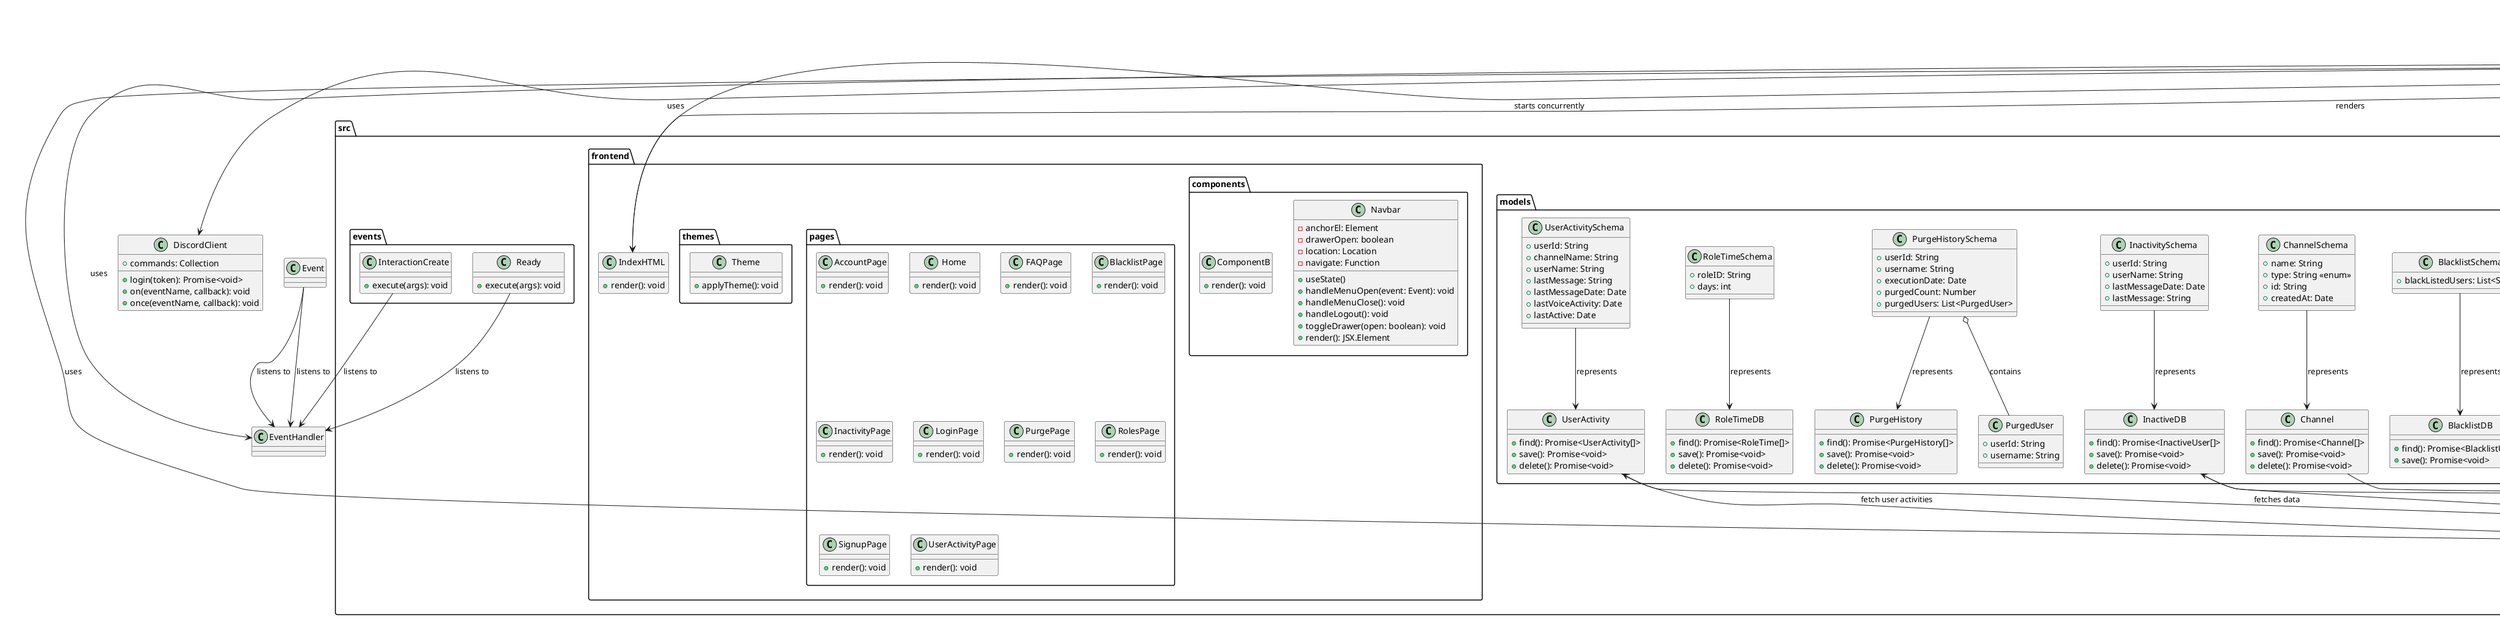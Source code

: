 @startuml

package "src" {
    package "functions" {
        class ChannelManager {
            + storeChannels(client): void
            + refreshLatestMessages(client): void
            + trackAndLogTextChannelActivity(channel): void
            + trackVoiceChannelActivity(client): void
            + logVoiceActivity(userId, userName, channelName, action): void
            + getUserActivities(): void
        }

        class Inactivity {
            + addOrUpdateInactivityDB(userId, userName, lastActive, lastMessage): void
            + removeFromInactivityDB(userId): void
            + checkAndUpdateInactiveUsers(): void
            + logActiveUsersMap(): void
            + trackUserActivity(client): void
            + getInactiveUsers(): void
        }

        class BlacklistAdd {
            + insertBlacklistDB(userid): void
        }

        class BlacklistRemove {
            + removeBlacklistDB(userid, userTag): void
        }

        class BlacklistShow {
            + showBlacklistDB(client): void
        }
    }

    package "utility" {
        class Utils {
            + getChalk(): ChalkInstance
        }
    }

    package "commands" {
        class Blacklist {
            + data: CommandData
            + execute(args): void
        }

        class Help {
            + data: CommandData
            + execute(args): void
        }

        class Ping {
            + data: CommandData
            + execute(args): void
        }

        class Power {
            + data: CommandData
            + execute(args): void
        }

        class Purge {
            + data: CommandData
            + execute(args): void
        }

        class RoleTimes {
            + data: CommandData
            + execute(args): void
        }

        class SetPurge {
            + data: CommandData
            + execute(args): void
        }

        class ShowInactivity {
            + data: CommandData
            + execute(args): void
        }

        class Timer {
            + data: CommandData
            + execute(args): void
        }

        class CommandHandler {
            + registerCommand(command: Command): void
            + getCommand(name: String): Command
        }
    }

    package "events" {
        class InteractionCreate {
            + execute(args): void
        }

        class Ready {
            + execute(args): void
        }
    }

    package "models" {
        class BlacklistSchema {
            + blackListedUsers: List<String>
        }

        class BlacklistDB {
             + find(): Promise<BlacklistUser[]>
             + save(): Promise<void>
        }

        class ChannelSchema {
            + name: String
            + type: String <<enum>>
            + id: String
            + createdAt: Date
        }

        class Channel {
            + find(): Promise<Channel[]>
            + save(): Promise<void>
            + delete(): Promise<void>
        }

        class InactivitySchema {
            + userId: String
            + userName: String
            + lastMessageDate: Date
            + lastMessage: String
        }

        class InactiveDB {
            + find(): Promise<InactiveUser[]>
            + save(): Promise<void>
            + delete(): Promise<void>
        }

        class PurgeHistorySchema {
            + userId: String
            + username: String
            + executionDate: Date
            + purgedCount: Number
            + purgedUsers: List<PurgedUser>
        }

        class PurgedUser {
            + userId: String
            + username: String
        }

        class PurgeHistory {
            + find(): Promise<PurgeHistory[]>
            + save(): Promise<void>
            + delete(): Promise<void>
        }

        class RoleTimeSchema {
            + roleID: String
            + days: int
        }

        class RoleTimeDB {
            + find(): Promise<RoleTime[]>
            + save(): Promise<void>
            + delete(): Promise<void>
        }

        class UserActivitySchema {
            + userId: String
            + channelName: String
            + userName: String
            + lastMessage: String
            + lastMessageDate: Date
            + lastVoiceActivity: Date
            + lastActive: Date
        }

        class UserActivity {
            + find(): Promise<UserActivity[]>
            + save(): Promise<void>
            + delete(): Promise<void>
        }
    }

    package "frontend" {
        package "components" {
            class Navbar {
                + useState()
                + handleMenuOpen(event: Event): void
                + handleMenuClose(): void
                + handleLogout(): void
                + toggleDrawer(open: boolean): void
                + render(): JSX.Element
            }

            Navbar : - anchorEl: Element
            Navbar : - drawerOpen: boolean
            Navbar : - location: Location
            Navbar : - navigate: Function

            class ComponentB {
                + render(): void
            }
        }

        package "pages" {
            class AccountPage {
                + render(): void
            }
            class Home {
                + render(): void
            }

            class FAQPage {
                + render(): void
            }

            class BlacklistPage {
                + render(): void
            }

            class InactivityPage {
                + render(): void
            }

            class LoginPage {
                + render(): void
            }

            class PurgePage {
                + render(): void
            }

            class RolesPage {
                 + render(): void
            }

            class SignupPage {
                  + render(): void
            }

            class UserActivityPage {
                  + render(): void
            }
        }

        package "themes" {
            class Theme {
                + applyTheme(): void
            }
        }

        class IndexHTML {
            + render(): void
        }
    }

    package "backend" {
        class Server {
            + start(): void
            + listen(port: Number): void
            + get(path: String, callback): void
        }

        class API {
            + fetchInactivityData(): Promise<any>
            + fetchUserActivityData(): Promise<any>
            + fetchFAQ(): Promise<any>
        }
    }
}

class Index {
    + startBot(): void
}

class DiscordClient {
    + commands: Collection
    + login(token): Promise<void>
    + on(eventName, callback): void
    + once(eventName, callback): void
}

Index --> DiscordClient : uses
Index --> ChannelManager : uses
Index --> Inactivity : uses
Index --> Utils : uses
Index --> CommandHandler : uses
Index --> EventHandler : uses
Index --> IndexHTML : renders
Index --> Server : uses
Index --> API : uses

Blacklist --> CommandHandler : registers
Help --> CommandHandler : registers
Ping --> CommandHandler : registers
Power --> CommandHandler : registers
Purge --> CommandHandler : registers
RoleTimes --> CommandHandler : registers
SetPurge --> CommandHandler : registers
ShowInactivity --> CommandHandler : registers
Timer --> CommandHandler : registers

InteractionCreate --> EventHandler : listens to
Ready --> EventHandler : listens to
Event --> EventHandler : listens to

BlacklistAdd --> CommandHandler : registers
BlacklistRemove --> CommandHandler : registers
BlacklistShow --> CommandHandler : registers

Event --> EventHandler : listens to
User --> ActivityLog : tracks
Channel --> ActivityLog : logs
InactiveDB --> API : fetches data
UserActivity --> API : fetches data

Server --> API : handles requests
API --> InactiveDB : fetch inactivity
API --> UserActivity : fetch user activities

BlacklistSchema --> BlacklistDB : represents
ChannelSchema --> Channel : represents
InactivitySchema --> InactiveDB : represents
PurgeHistorySchema --> PurgeHistory : represents
PurgeHistorySchema o-- PurgedUser : contains
RoleTimeSchema --> RoleTimeDB : represents
UserActivitySchema --> UserActivity : represents

' Notes on process initiation
note right of Index
    Starts the bot
end note

note right of Server
    Initiates backend server
end note

note right of Index
    Serves as entry point for frontend
end note

' Indicating concurrent processes
Index --> Server : starts concurrently
Index --> IndexHTML : starts concurrently

@enduml

